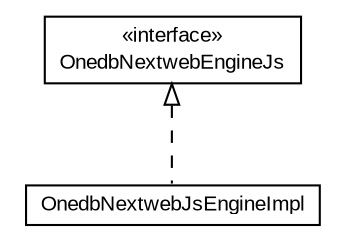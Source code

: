 #!/usr/local/bin/dot
#
# Class diagram 
# Generated by UMLGraph version 5.1 (http://www.umlgraph.org/)
#

digraph G {
	edge [fontname="arial",fontsize=10,labelfontname="arial",labelfontsize=10];
	node [fontname="arial",fontsize=10,shape=plaintext];
	nodesep=0.25;
	ranksep=0.5;
	// com.ononedb.nextweb.js.OnedbNextwebEngineJs
	c12 [label=<<table title="com.ononedb.nextweb.js.OnedbNextwebEngineJs" border="0" cellborder="1" cellspacing="0" cellpadding="2" port="p" href="./OnedbNextwebEngineJs.html">
		<tr><td><table border="0" cellspacing="0" cellpadding="1">
<tr><td align="center" balign="center"> &#171;interface&#187; </td></tr>
<tr><td align="center" balign="center"> OnedbNextwebEngineJs </td></tr>
		</table></td></tr>
		</table>>, fontname="arial", fontcolor="black", fontsize=10.0];
	// com.ononedb.nextweb.js.OnedbNextwebJsEngineImpl
	c13 [label=<<table title="com.ononedb.nextweb.js.OnedbNextwebJsEngineImpl" border="0" cellborder="1" cellspacing="0" cellpadding="2" port="p" href="./OnedbNextwebJsEngineImpl.html">
		<tr><td><table border="0" cellspacing="0" cellpadding="1">
<tr><td align="center" balign="center"> OnedbNextwebJsEngineImpl </td></tr>
		</table></td></tr>
		</table>>, fontname="arial", fontcolor="black", fontsize=10.0];
	//com.ononedb.nextweb.js.OnedbNextwebJsEngineImpl implements com.ononedb.nextweb.js.OnedbNextwebEngineJs
	c12:p -> c13:p [dir=back,arrowtail=empty,style=dashed];
}

